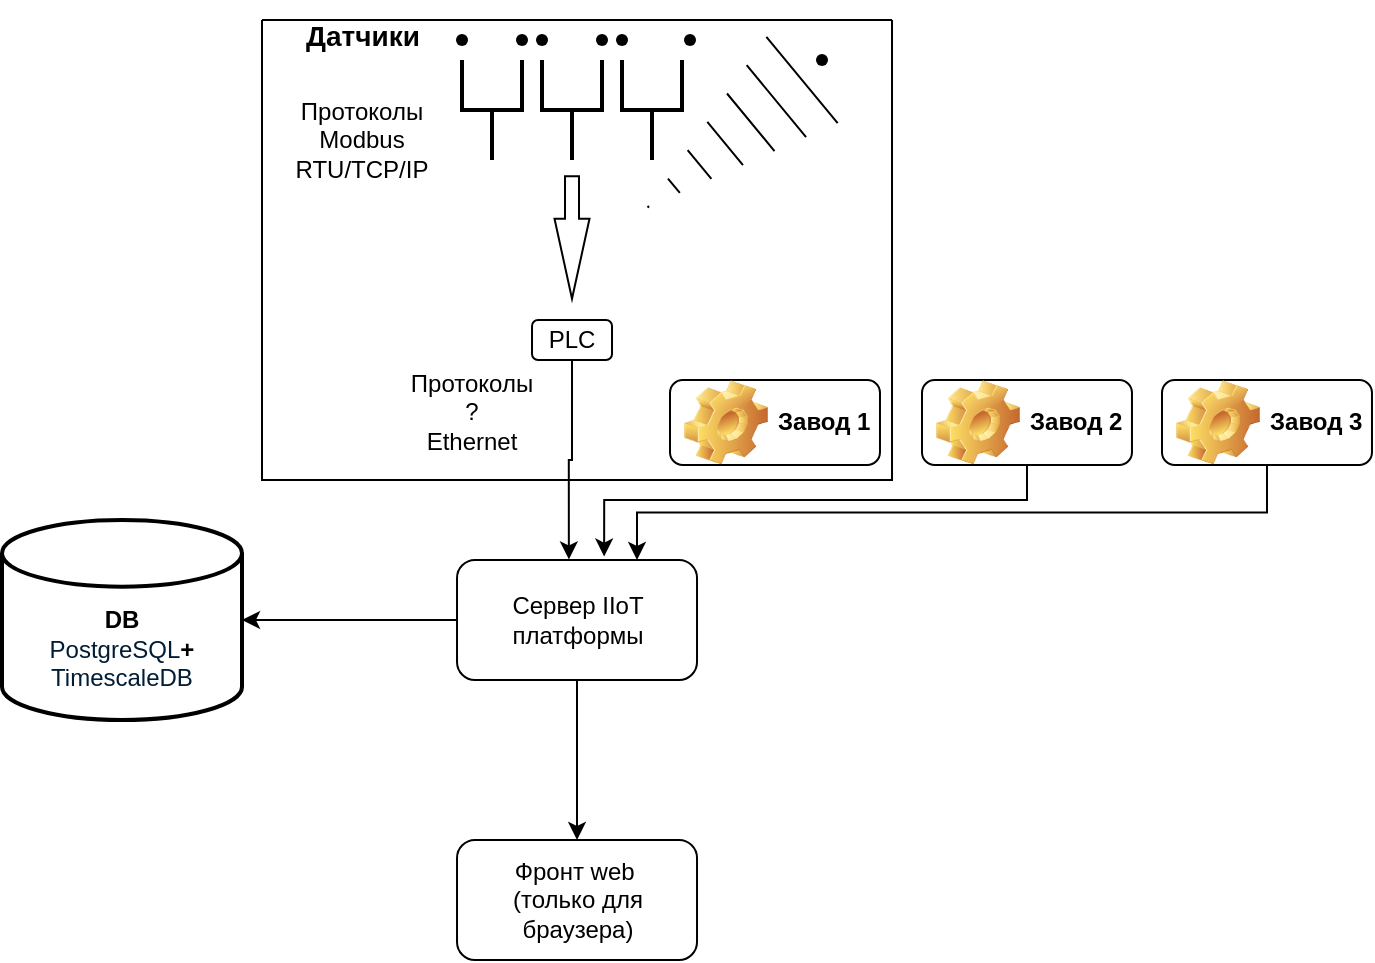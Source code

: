 <mxfile version="28.0.7">
  <diagram name="Страница — 1" id="XZstg6PQc9RRBtH5cb5S">
    <mxGraphModel dx="1085" dy="622" grid="1" gridSize="10" guides="1" tooltips="1" connect="1" arrows="1" fold="1" page="1" pageScale="1" pageWidth="827" pageHeight="1169" math="0" shadow="0">
      <root>
        <mxCell id="0" />
        <mxCell id="1" parent="0" />
        <mxCell id="KymraTF8zum3KPYlwucy-1" value="&lt;div&gt;&lt;br&gt;&lt;/div&gt;&lt;div&gt;&lt;br&gt;&lt;/div&gt;&lt;div&gt;&lt;br&gt;&lt;/div&gt;DB&lt;br&gt;&lt;div&gt;&lt;span style=&quot;background-color: rgb(255, 255, 255); color: rgb(0, 29, 53); font-family: &amp;quot;Google Sans&amp;quot;, Arial, sans-serif; font-weight: 400; text-align: start;&quot;&gt;&lt;font&gt;PostgreSQL&lt;/font&gt;&lt;/span&gt;+&lt;/div&gt;&lt;div&gt;&lt;span style=&quot;color: rgb(0, 29, 53); font-family: &amp;quot;Google Sans&amp;quot;, Arial, sans-serif; font-weight: 500; text-align: start; background-color: rgb(255, 255, 255);&quot;&gt;&lt;font&gt;TimescaleDB&lt;/font&gt;&lt;/span&gt;&lt;br&gt;&lt;br&gt;&lt;/div&gt;" style="strokeWidth=2;html=1;shape=mxgraph.flowchart.database;whiteSpace=wrap;fontStyle=1" vertex="1" parent="1">
          <mxGeometry x="80" y="260" width="120" height="100" as="geometry" />
        </mxCell>
        <mxCell id="KymraTF8zum3KPYlwucy-2" value="PLC" style="rounded=1;whiteSpace=wrap;html=1;" vertex="1" parent="1">
          <mxGeometry x="345.01" y="160" width="40" height="20" as="geometry" />
        </mxCell>
        <mxCell id="KymraTF8zum3KPYlwucy-7" value="Протоколы&lt;div&gt;Modbus RTU/TCP/IP&lt;/div&gt;" style="text;html=1;align=center;verticalAlign=middle;whiteSpace=wrap;rounded=0;" vertex="1" parent="1">
          <mxGeometry x="230" y="40" width="60" height="60" as="geometry" />
        </mxCell>
        <mxCell id="KymraTF8zum3KPYlwucy-8" value="" style="html=1;shadow=0;dashed=0;align=center;verticalAlign=middle;shape=mxgraph.arrows2.arrow;dy=0.6;dx=40;notch=0;rotation=90;" vertex="1" parent="1">
          <mxGeometry x="334.38" y="110" width="61.25" height="17.5" as="geometry" />
        </mxCell>
        <mxCell id="KymraTF8zum3KPYlwucy-10" value="" style="strokeWidth=2;html=1;shape=mxgraph.flowchart.annotation_2;align=left;labelPosition=right;pointerEvents=1;rotation=-90;" vertex="1" parent="1">
          <mxGeometry x="300" y="40" width="50" height="30" as="geometry" />
        </mxCell>
        <mxCell id="KymraTF8zum3KPYlwucy-11" value="" style="strokeWidth=2;html=1;shape=mxgraph.flowchart.annotation_2;align=left;labelPosition=right;pointerEvents=1;rotation=-90;" vertex="1" parent="1">
          <mxGeometry x="340" y="40" width="50" height="30" as="geometry" />
        </mxCell>
        <mxCell id="KymraTF8zum3KPYlwucy-12" value="" style="strokeWidth=2;html=1;shape=mxgraph.flowchart.annotation_2;align=left;labelPosition=right;pointerEvents=1;rotation=-90;" vertex="1" parent="1">
          <mxGeometry x="380" y="40" width="50" height="30" as="geometry" />
        </mxCell>
        <mxCell id="KymraTF8zum3KPYlwucy-24" value="" style="shape=mxgraph.arrows2.wedgeArrowDashed2;html=1;bendable=0;startWidth=28;stepSize=15;rounded=0;" edge="1" parent="1">
          <mxGeometry width="100" height="100" relative="1" as="geometry">
            <mxPoint x="480" y="40" as="sourcePoint" />
            <mxPoint x="403.137" y="103.431" as="targetPoint" />
          </mxGeometry>
        </mxCell>
        <mxCell id="KymraTF8zum3KPYlwucy-31" value="" style="swimlane;startSize=0;" vertex="1" parent="1">
          <mxGeometry x="210" y="10" width="315.01" height="230" as="geometry" />
        </mxCell>
        <mxCell id="KymraTF8zum3KPYlwucy-14" value="&lt;div&gt;Протоколы ?&lt;/div&gt;Ethernet" style="text;html=1;align=center;verticalAlign=middle;whiteSpace=wrap;rounded=0;" vertex="1" parent="KymraTF8zum3KPYlwucy-31">
          <mxGeometry x="75.01" y="170" width="60" height="52.5" as="geometry" />
        </mxCell>
        <mxCell id="KymraTF8zum3KPYlwucy-33" value="Завод 1" style="label;whiteSpace=wrap;html=1;image=img/clipart/Gear_128x128.png" vertex="1" parent="KymraTF8zum3KPYlwucy-31">
          <mxGeometry x="204" y="180" width="104.99" height="42.5" as="geometry" />
        </mxCell>
        <mxCell id="KymraTF8zum3KPYlwucy-4" value="&lt;font style=&quot;font-size: 14px;&quot;&gt;Датчики&lt;/font&gt;" style="text;strokeColor=none;fillColor=none;html=1;fontSize=24;fontStyle=1;verticalAlign=middle;align=center;" vertex="1" parent="KymraTF8zum3KPYlwucy-31">
          <mxGeometry y="-10" width="100" height="30" as="geometry" />
        </mxCell>
        <mxCell id="KymraTF8zum3KPYlwucy-36" value="" style="shape=waypoint;sketch=0;fillStyle=solid;size=6;pointerEvents=1;points=[];fillColor=none;resizable=0;rotatable=0;perimeter=centerPerimeter;snapToPoint=1;" vertex="1" parent="KymraTF8zum3KPYlwucy-31">
          <mxGeometry x="90" width="20" height="20" as="geometry" />
        </mxCell>
        <mxCell id="KymraTF8zum3KPYlwucy-37" value="" style="shape=waypoint;sketch=0;fillStyle=solid;size=6;pointerEvents=1;points=[];fillColor=none;resizable=0;rotatable=0;perimeter=centerPerimeter;snapToPoint=1;" vertex="1" parent="KymraTF8zum3KPYlwucy-31">
          <mxGeometry x="120" width="20" height="20" as="geometry" />
        </mxCell>
        <mxCell id="KymraTF8zum3KPYlwucy-38" value="" style="shape=waypoint;sketch=0;fillStyle=solid;size=6;pointerEvents=1;points=[];fillColor=none;resizable=0;rotatable=0;perimeter=centerPerimeter;snapToPoint=1;" vertex="1" parent="KymraTF8zum3KPYlwucy-31">
          <mxGeometry x="130" width="20" height="20" as="geometry" />
        </mxCell>
        <mxCell id="KymraTF8zum3KPYlwucy-39" value="" style="shape=waypoint;sketch=0;fillStyle=solid;size=6;pointerEvents=1;points=[];fillColor=none;resizable=0;rotatable=0;perimeter=centerPerimeter;snapToPoint=1;" vertex="1" parent="KymraTF8zum3KPYlwucy-31">
          <mxGeometry x="160" width="20" height="20" as="geometry" />
        </mxCell>
        <mxCell id="KymraTF8zum3KPYlwucy-40" value="" style="shape=waypoint;sketch=0;fillStyle=solid;size=6;pointerEvents=1;points=[];fillColor=none;resizable=0;rotatable=0;perimeter=centerPerimeter;snapToPoint=1;" vertex="1" parent="KymraTF8zum3KPYlwucy-31">
          <mxGeometry x="170" width="20" height="20" as="geometry" />
        </mxCell>
        <mxCell id="KymraTF8zum3KPYlwucy-41" value="" style="shape=waypoint;sketch=0;fillStyle=solid;size=6;pointerEvents=1;points=[];fillColor=none;resizable=0;rotatable=0;perimeter=centerPerimeter;snapToPoint=1;" vertex="1" parent="KymraTF8zum3KPYlwucy-31">
          <mxGeometry x="204" width="20" height="20" as="geometry" />
        </mxCell>
        <mxCell id="KymraTF8zum3KPYlwucy-42" value="" style="shape=waypoint;sketch=0;fillStyle=solid;size=6;pointerEvents=1;points=[];fillColor=none;resizable=0;rotatable=0;perimeter=centerPerimeter;snapToPoint=1;" vertex="1" parent="KymraTF8zum3KPYlwucy-31">
          <mxGeometry x="270" y="10" width="20" height="20" as="geometry" />
        </mxCell>
        <mxCell id="KymraTF8zum3KPYlwucy-44" style="edgeStyle=orthogonalEdgeStyle;rounded=0;orthogonalLoop=1;jettySize=auto;html=1;exitX=0.5;exitY=1;exitDx=0;exitDy=0;entryX=0.613;entryY=-0.029;entryDx=0;entryDy=0;entryPerimeter=0;" edge="1" parent="1" source="KymraTF8zum3KPYlwucy-34" target="KymraTF8zum3KPYlwucy-43">
          <mxGeometry relative="1" as="geometry">
            <mxPoint x="380" y="260" as="targetPoint" />
            <Array as="points">
              <mxPoint x="593" y="250" />
              <mxPoint x="381" y="250" />
            </Array>
          </mxGeometry>
        </mxCell>
        <mxCell id="KymraTF8zum3KPYlwucy-34" value="Завод 2" style="label;whiteSpace=wrap;html=1;image=img/clipart/Gear_128x128.png" vertex="1" parent="1">
          <mxGeometry x="540" y="190" width="104.99" height="42.5" as="geometry" />
        </mxCell>
        <mxCell id="KymraTF8zum3KPYlwucy-45" style="edgeStyle=orthogonalEdgeStyle;rounded=0;orthogonalLoop=1;jettySize=auto;html=1;exitX=0.5;exitY=1;exitDx=0;exitDy=0;entryX=0.75;entryY=0;entryDx=0;entryDy=0;" edge="1" parent="1" source="KymraTF8zum3KPYlwucy-35" target="KymraTF8zum3KPYlwucy-43">
          <mxGeometry relative="1" as="geometry" />
        </mxCell>
        <mxCell id="KymraTF8zum3KPYlwucy-35" value="Завод 3" style="label;whiteSpace=wrap;html=1;image=img/clipart/Gear_128x128.png" vertex="1" parent="1">
          <mxGeometry x="660" y="190" width="104.99" height="42.5" as="geometry" />
        </mxCell>
        <mxCell id="KymraTF8zum3KPYlwucy-49" style="edgeStyle=orthogonalEdgeStyle;rounded=0;orthogonalLoop=1;jettySize=auto;html=1;exitX=0.5;exitY=1;exitDx=0;exitDy=0;entryX=0.5;entryY=0;entryDx=0;entryDy=0;" edge="1" parent="1" source="KymraTF8zum3KPYlwucy-43" target="KymraTF8zum3KPYlwucy-48">
          <mxGeometry relative="1" as="geometry" />
        </mxCell>
        <mxCell id="KymraTF8zum3KPYlwucy-43" value="Сервер IIoT платформы" style="rounded=1;whiteSpace=wrap;html=1;" vertex="1" parent="1">
          <mxGeometry x="307.51" y="280" width="120" height="60" as="geometry" />
        </mxCell>
        <mxCell id="KymraTF8zum3KPYlwucy-46" style="edgeStyle=orthogonalEdgeStyle;rounded=0;orthogonalLoop=1;jettySize=auto;html=1;exitX=0.5;exitY=1;exitDx=0;exitDy=0;entryX=0.466;entryY=-0.005;entryDx=0;entryDy=0;entryPerimeter=0;" edge="1" parent="1" source="KymraTF8zum3KPYlwucy-2" target="KymraTF8zum3KPYlwucy-43">
          <mxGeometry relative="1" as="geometry" />
        </mxCell>
        <mxCell id="KymraTF8zum3KPYlwucy-47" style="edgeStyle=orthogonalEdgeStyle;rounded=0;orthogonalLoop=1;jettySize=auto;html=1;exitX=0;exitY=0.5;exitDx=0;exitDy=0;entryX=1;entryY=0.5;entryDx=0;entryDy=0;entryPerimeter=0;" edge="1" parent="1" source="KymraTF8zum3KPYlwucy-43" target="KymraTF8zum3KPYlwucy-1">
          <mxGeometry relative="1" as="geometry" />
        </mxCell>
        <mxCell id="KymraTF8zum3KPYlwucy-48" value="Фронт web&amp;nbsp;&lt;br&gt;(только для браузера)" style="rounded=1;whiteSpace=wrap;html=1;" vertex="1" parent="1">
          <mxGeometry x="307.51" y="420" width="120" height="60" as="geometry" />
        </mxCell>
      </root>
    </mxGraphModel>
  </diagram>
</mxfile>
